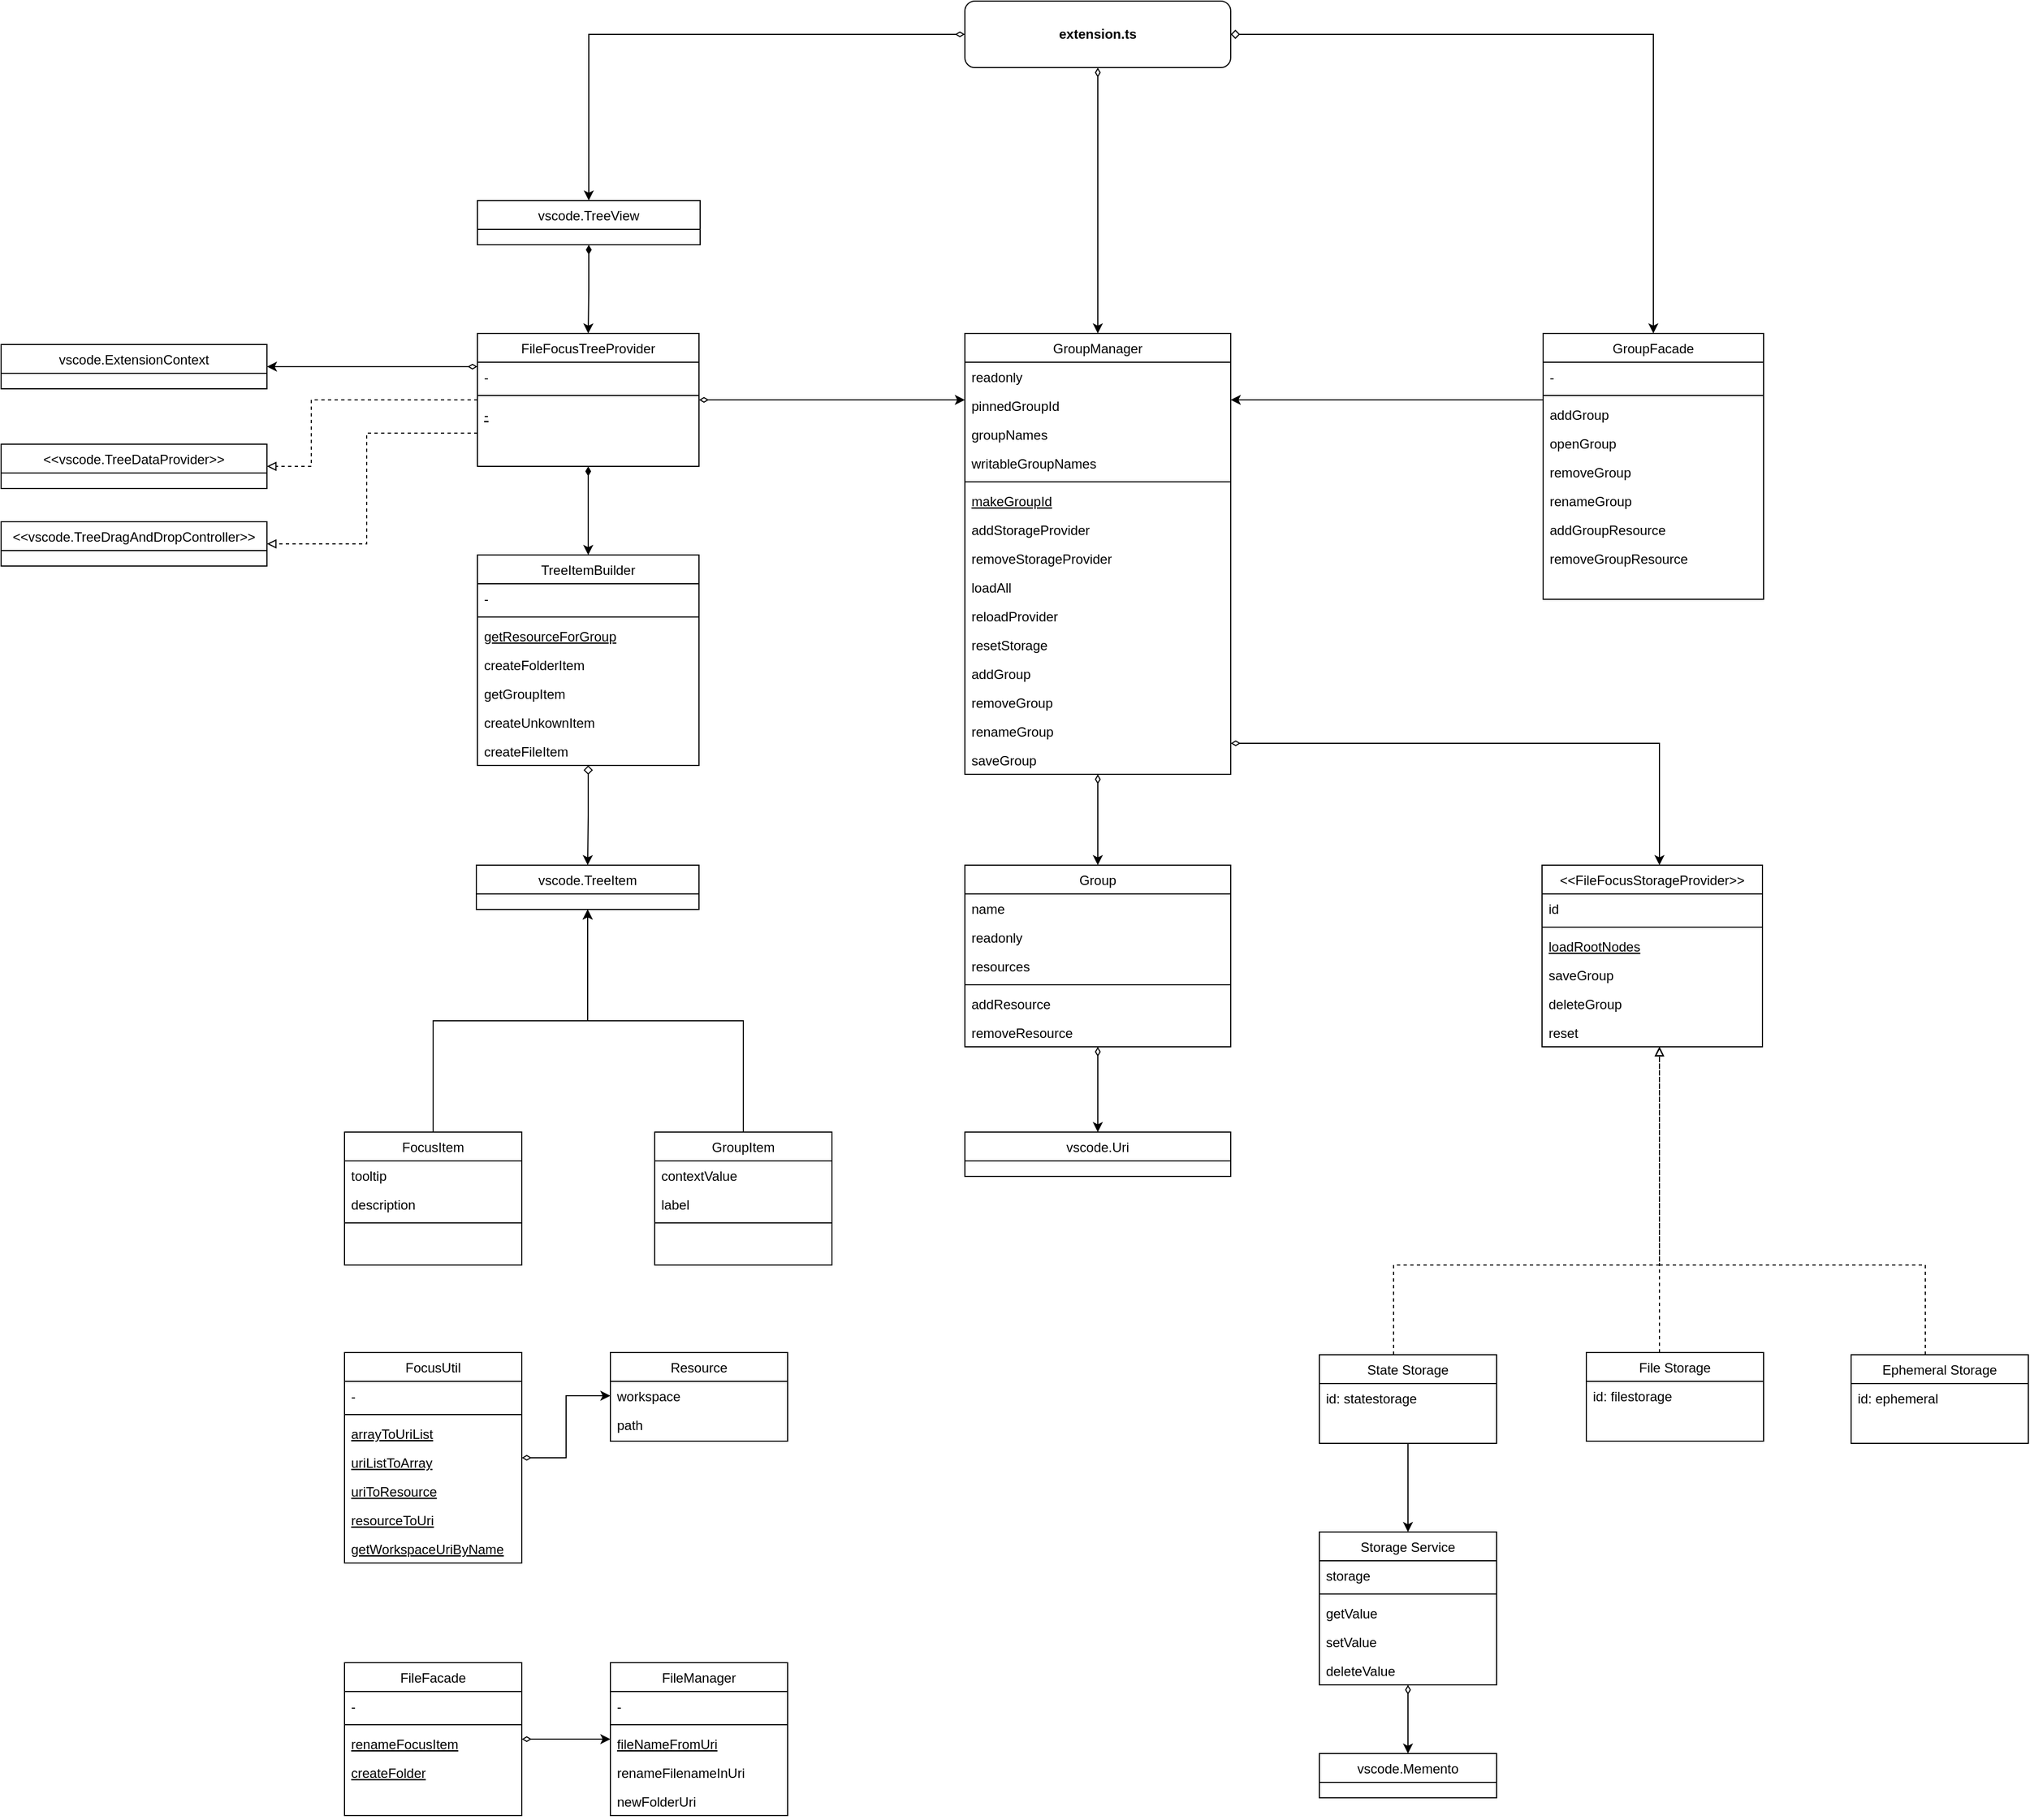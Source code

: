 <mxfile version="22.0.3" type="device">
  <diagram id="C5RBs43oDa-KdzZeNtuy" name="Page-1">
    <mxGraphModel dx="2527" dy="3093" grid="1" gridSize="10" guides="1" tooltips="1" connect="1" arrows="1" fold="1" page="1" pageScale="1" pageWidth="827" pageHeight="1169" math="0" shadow="0">
      <root>
        <mxCell id="WIyWlLk6GJQsqaUBKTNV-0" />
        <mxCell id="WIyWlLk6GJQsqaUBKTNV-1" parent="WIyWlLk6GJQsqaUBKTNV-0" />
        <mxCell id="tb0Ajru5CgpvKeTH0IVj-157" style="edgeStyle=orthogonalEdgeStyle;rounded=0;orthogonalLoop=1;jettySize=auto;html=1;entryX=0.5;entryY=0;entryDx=0;entryDy=0;startArrow=diamondThin;startFill=0;" edge="1" parent="WIyWlLk6GJQsqaUBKTNV-1" source="tb0Ajru5CgpvKeTH0IVj-0" target="tb0Ajru5CgpvKeTH0IVj-155">
          <mxGeometry relative="1" as="geometry" />
        </mxCell>
        <mxCell id="tb0Ajru5CgpvKeTH0IVj-0" value="Storage Service" style="swimlane;fontStyle=0;align=center;verticalAlign=top;childLayout=stackLayout;horizontal=1;startSize=26;horizontalStack=0;resizeParent=1;resizeLast=0;collapsible=1;marginBottom=0;rounded=0;shadow=0;strokeWidth=1;" vertex="1" parent="WIyWlLk6GJQsqaUBKTNV-1">
          <mxGeometry x="2080" y="1162" width="160" height="138" as="geometry">
            <mxRectangle x="130" y="380" width="160" height="26" as="alternateBounds" />
          </mxGeometry>
        </mxCell>
        <mxCell id="tb0Ajru5CgpvKeTH0IVj-1" value="storage" style="text;align=left;verticalAlign=top;spacingLeft=4;spacingRight=4;overflow=hidden;rotatable=0;points=[[0,0.5],[1,0.5]];portConstraint=eastwest;" vertex="1" parent="tb0Ajru5CgpvKeTH0IVj-0">
          <mxGeometry y="26" width="160" height="26" as="geometry" />
        </mxCell>
        <mxCell id="tb0Ajru5CgpvKeTH0IVj-3" value="" style="line;html=1;strokeWidth=1;align=left;verticalAlign=middle;spacingTop=-1;spacingLeft=3;spacingRight=3;rotatable=0;labelPosition=right;points=[];portConstraint=eastwest;" vertex="1" parent="tb0Ajru5CgpvKeTH0IVj-0">
          <mxGeometry y="52" width="160" height="8" as="geometry" />
        </mxCell>
        <mxCell id="tb0Ajru5CgpvKeTH0IVj-4" value="getValue" style="text;align=left;verticalAlign=top;spacingLeft=4;spacingRight=4;overflow=hidden;rotatable=0;points=[[0,0.5],[1,0.5]];portConstraint=eastwest;fontStyle=0" vertex="1" parent="tb0Ajru5CgpvKeTH0IVj-0">
          <mxGeometry y="60" width="160" height="26" as="geometry" />
        </mxCell>
        <mxCell id="tb0Ajru5CgpvKeTH0IVj-5" value="setValue" style="text;align=left;verticalAlign=top;spacingLeft=4;spacingRight=4;overflow=hidden;rotatable=0;points=[[0,0.5],[1,0.5]];portConstraint=eastwest;" vertex="1" parent="tb0Ajru5CgpvKeTH0IVj-0">
          <mxGeometry y="86" width="160" height="26" as="geometry" />
        </mxCell>
        <mxCell id="tb0Ajru5CgpvKeTH0IVj-156" value="deleteValue" style="text;align=left;verticalAlign=top;spacingLeft=4;spacingRight=4;overflow=hidden;rotatable=0;points=[[0,0.5],[1,0.5]];portConstraint=eastwest;" vertex="1" parent="tb0Ajru5CgpvKeTH0IVj-0">
          <mxGeometry y="112" width="160" height="26" as="geometry" />
        </mxCell>
        <mxCell id="tb0Ajru5CgpvKeTH0IVj-40" style="edgeStyle=orthogonalEdgeStyle;rounded=0;orthogonalLoop=1;jettySize=auto;html=1;dashed=1;endArrow=block;endFill=0;" edge="1" parent="WIyWlLk6GJQsqaUBKTNV-1" source="tb0Ajru5CgpvKeTH0IVj-13" target="tb0Ajru5CgpvKeTH0IVj-28">
          <mxGeometry relative="1" as="geometry">
            <Array as="points">
              <mxPoint x="2147" y="921" />
              <mxPoint x="2387" y="921" />
            </Array>
          </mxGeometry>
        </mxCell>
        <mxCell id="tb0Ajru5CgpvKeTH0IVj-158" style="edgeStyle=orthogonalEdgeStyle;rounded=0;orthogonalLoop=1;jettySize=auto;html=1;entryX=0.5;entryY=0;entryDx=0;entryDy=0;" edge="1" parent="WIyWlLk6GJQsqaUBKTNV-1" source="tb0Ajru5CgpvKeTH0IVj-13" target="tb0Ajru5CgpvKeTH0IVj-0">
          <mxGeometry relative="1" as="geometry" />
        </mxCell>
        <mxCell id="tb0Ajru5CgpvKeTH0IVj-13" value="State Storage" style="swimlane;fontStyle=0;align=center;verticalAlign=top;childLayout=stackLayout;horizontal=1;startSize=26;horizontalStack=0;resizeParent=1;resizeLast=0;collapsible=1;marginBottom=0;rounded=0;shadow=0;strokeWidth=1;" vertex="1" parent="WIyWlLk6GJQsqaUBKTNV-1">
          <mxGeometry x="2080" y="1002" width="160" height="80" as="geometry">
            <mxRectangle x="130" y="380" width="160" height="26" as="alternateBounds" />
          </mxGeometry>
        </mxCell>
        <mxCell id="tb0Ajru5CgpvKeTH0IVj-14" value="id: statestorage" style="text;align=left;verticalAlign=top;spacingLeft=4;spacingRight=4;overflow=hidden;rotatable=0;points=[[0,0.5],[1,0.5]];portConstraint=eastwest;" vertex="1" parent="tb0Ajru5CgpvKeTH0IVj-13">
          <mxGeometry y="26" width="160" height="26" as="geometry" />
        </mxCell>
        <mxCell id="tb0Ajru5CgpvKeTH0IVj-41" style="edgeStyle=orthogonalEdgeStyle;rounded=0;orthogonalLoop=1;jettySize=auto;html=1;dashed=1;endArrow=block;endFill=0;" edge="1" parent="WIyWlLk6GJQsqaUBKTNV-1" source="tb0Ajru5CgpvKeTH0IVj-18" target="tb0Ajru5CgpvKeTH0IVj-28">
          <mxGeometry relative="1" as="geometry">
            <Array as="points">
              <mxPoint x="2387" y="893" />
              <mxPoint x="2387" y="893" />
            </Array>
          </mxGeometry>
        </mxCell>
        <mxCell id="tb0Ajru5CgpvKeTH0IVj-18" value="File Storage" style="swimlane;fontStyle=0;align=center;verticalAlign=top;childLayout=stackLayout;horizontal=1;startSize=26;horizontalStack=0;resizeParent=1;resizeLast=0;collapsible=1;marginBottom=0;rounded=0;shadow=0;strokeWidth=1;" vertex="1" parent="WIyWlLk6GJQsqaUBKTNV-1">
          <mxGeometry x="2321" y="1000" width="160" height="80" as="geometry">
            <mxRectangle x="130" y="380" width="160" height="26" as="alternateBounds" />
          </mxGeometry>
        </mxCell>
        <mxCell id="tb0Ajru5CgpvKeTH0IVj-19" value="id: filestorage" style="text;align=left;verticalAlign=top;spacingLeft=4;spacingRight=4;overflow=hidden;rotatable=0;points=[[0,0.5],[1,0.5]];portConstraint=eastwest;" vertex="1" parent="tb0Ajru5CgpvKeTH0IVj-18">
          <mxGeometry y="26" width="160" height="26" as="geometry" />
        </mxCell>
        <mxCell id="tb0Ajru5CgpvKeTH0IVj-39" style="edgeStyle=orthogonalEdgeStyle;rounded=0;orthogonalLoop=1;jettySize=auto;html=1;dashed=1;endArrow=block;endFill=0;" edge="1" parent="WIyWlLk6GJQsqaUBKTNV-1" source="tb0Ajru5CgpvKeTH0IVj-23" target="tb0Ajru5CgpvKeTH0IVj-28">
          <mxGeometry relative="1" as="geometry">
            <Array as="points">
              <mxPoint x="2627" y="921" />
              <mxPoint x="2387" y="921" />
            </Array>
          </mxGeometry>
        </mxCell>
        <mxCell id="tb0Ajru5CgpvKeTH0IVj-23" value="Ephemeral Storage" style="swimlane;fontStyle=0;align=center;verticalAlign=top;childLayout=stackLayout;horizontal=1;startSize=26;horizontalStack=0;resizeParent=1;resizeLast=0;collapsible=1;marginBottom=0;rounded=0;shadow=0;strokeWidth=1;" vertex="1" parent="WIyWlLk6GJQsqaUBKTNV-1">
          <mxGeometry x="2560" y="1002" width="160" height="80" as="geometry">
            <mxRectangle x="130" y="380" width="160" height="26" as="alternateBounds" />
          </mxGeometry>
        </mxCell>
        <mxCell id="tb0Ajru5CgpvKeTH0IVj-24" value="id: ephemeral" style="text;align=left;verticalAlign=top;spacingLeft=4;spacingRight=4;overflow=hidden;rotatable=0;points=[[0,0.5],[1,0.5]];portConstraint=eastwest;" vertex="1" parent="tb0Ajru5CgpvKeTH0IVj-23">
          <mxGeometry y="26" width="160" height="26" as="geometry" />
        </mxCell>
        <mxCell id="tb0Ajru5CgpvKeTH0IVj-28" value="&lt;&lt;FileFocusStorageProvider&gt;&gt;" style="swimlane;fontStyle=0;align=center;verticalAlign=top;childLayout=stackLayout;horizontal=1;startSize=26;horizontalStack=0;resizeParent=1;resizeLast=0;collapsible=1;marginBottom=0;rounded=0;shadow=0;strokeWidth=1;" vertex="1" parent="WIyWlLk6GJQsqaUBKTNV-1">
          <mxGeometry x="2281" y="560" width="199" height="164" as="geometry">
            <mxRectangle x="130" y="380" width="160" height="26" as="alternateBounds" />
          </mxGeometry>
        </mxCell>
        <mxCell id="tb0Ajru5CgpvKeTH0IVj-29" value="id" style="text;align=left;verticalAlign=top;spacingLeft=4;spacingRight=4;overflow=hidden;rotatable=0;points=[[0,0.5],[1,0.5]];portConstraint=eastwest;" vertex="1" parent="tb0Ajru5CgpvKeTH0IVj-28">
          <mxGeometry y="26" width="199" height="26" as="geometry" />
        </mxCell>
        <mxCell id="tb0Ajru5CgpvKeTH0IVj-30" value="" style="line;html=1;strokeWidth=1;align=left;verticalAlign=middle;spacingTop=-1;spacingLeft=3;spacingRight=3;rotatable=0;labelPosition=right;points=[];portConstraint=eastwest;" vertex="1" parent="tb0Ajru5CgpvKeTH0IVj-28">
          <mxGeometry y="52" width="199" height="8" as="geometry" />
        </mxCell>
        <mxCell id="tb0Ajru5CgpvKeTH0IVj-31" value="loadRootNodes" style="text;align=left;verticalAlign=top;spacingLeft=4;spacingRight=4;overflow=hidden;rotatable=0;points=[[0,0.5],[1,0.5]];portConstraint=eastwest;fontStyle=4" vertex="1" parent="tb0Ajru5CgpvKeTH0IVj-28">
          <mxGeometry y="60" width="199" height="26" as="geometry" />
        </mxCell>
        <mxCell id="tb0Ajru5CgpvKeTH0IVj-32" value="saveGroup" style="text;align=left;verticalAlign=top;spacingLeft=4;spacingRight=4;overflow=hidden;rotatable=0;points=[[0,0.5],[1,0.5]];portConstraint=eastwest;" vertex="1" parent="tb0Ajru5CgpvKeTH0IVj-28">
          <mxGeometry y="86" width="199" height="26" as="geometry" />
        </mxCell>
        <mxCell id="tb0Ajru5CgpvKeTH0IVj-33" value="deleteGroup" style="text;align=left;verticalAlign=top;spacingLeft=4;spacingRight=4;overflow=hidden;rotatable=0;points=[[0,0.5],[1,0.5]];portConstraint=eastwest;" vertex="1" parent="tb0Ajru5CgpvKeTH0IVj-28">
          <mxGeometry y="112" width="199" height="26" as="geometry" />
        </mxCell>
        <mxCell id="tb0Ajru5CgpvKeTH0IVj-34" value="reset" style="text;align=left;verticalAlign=top;spacingLeft=4;spacingRight=4;overflow=hidden;rotatable=0;points=[[0,0.5],[1,0.5]];portConstraint=eastwest;" vertex="1" parent="tb0Ajru5CgpvKeTH0IVj-28">
          <mxGeometry y="138" width="199" height="26" as="geometry" />
        </mxCell>
        <mxCell id="tb0Ajru5CgpvKeTH0IVj-77" style="edgeStyle=orthogonalEdgeStyle;rounded=0;orthogonalLoop=1;jettySize=auto;html=1;entryX=1;entryY=0.5;entryDx=0;entryDy=0;dashed=1;endArrow=block;endFill=0;" edge="1" parent="WIyWlLk6GJQsqaUBKTNV-1" source="tb0Ajru5CgpvKeTH0IVj-42" target="tb0Ajru5CgpvKeTH0IVj-62">
          <mxGeometry relative="1" as="geometry">
            <Array as="points">
              <mxPoint x="1170" y="140" />
              <mxPoint x="1170" y="200" />
            </Array>
          </mxGeometry>
        </mxCell>
        <mxCell id="tb0Ajru5CgpvKeTH0IVj-78" style="edgeStyle=orthogonalEdgeStyle;rounded=0;orthogonalLoop=1;jettySize=auto;html=1;entryX=1;entryY=0.5;entryDx=0;entryDy=0;endArrow=block;endFill=0;dashed=1;" edge="1" parent="WIyWlLk6GJQsqaUBKTNV-1" source="tb0Ajru5CgpvKeTH0IVj-42" target="tb0Ajru5CgpvKeTH0IVj-69">
          <mxGeometry relative="1" as="geometry">
            <Array as="points">
              <mxPoint x="1220" y="170" />
              <mxPoint x="1220" y="270" />
            </Array>
          </mxGeometry>
        </mxCell>
        <mxCell id="tb0Ajru5CgpvKeTH0IVj-147" style="edgeStyle=orthogonalEdgeStyle;rounded=0;orthogonalLoop=1;jettySize=auto;html=1;startArrow=diamondThin;startFill=1;" edge="1" parent="WIyWlLk6GJQsqaUBKTNV-1" source="tb0Ajru5CgpvKeTH0IVj-42" target="tb0Ajru5CgpvKeTH0IVj-57">
          <mxGeometry relative="1" as="geometry" />
        </mxCell>
        <mxCell id="tb0Ajru5CgpvKeTH0IVj-149" style="edgeStyle=orthogonalEdgeStyle;rounded=0;orthogonalLoop=1;jettySize=auto;html=1;startArrow=diamondThin;startFill=0;" edge="1" parent="WIyWlLk6GJQsqaUBKTNV-1" source="tb0Ajru5CgpvKeTH0IVj-42" target="tb0Ajru5CgpvKeTH0IVj-148">
          <mxGeometry relative="1" as="geometry">
            <mxPoint x="1820" y="230" as="sourcePoint" />
            <mxPoint x="1570" y="-180" as="targetPoint" />
            <Array as="points">
              <mxPoint x="1290" y="110" />
              <mxPoint x="1290" y="110" />
            </Array>
          </mxGeometry>
        </mxCell>
        <mxCell id="tb0Ajru5CgpvKeTH0IVj-162" style="edgeStyle=orthogonalEdgeStyle;rounded=0;orthogonalLoop=1;jettySize=auto;html=1;startArrow=diamondThin;startFill=0;" edge="1" parent="WIyWlLk6GJQsqaUBKTNV-1" source="tb0Ajru5CgpvKeTH0IVj-42" target="tb0Ajru5CgpvKeTH0IVj-107">
          <mxGeometry relative="1" as="geometry">
            <Array as="points">
              <mxPoint x="1710" y="140" />
              <mxPoint x="1710" y="140" />
            </Array>
          </mxGeometry>
        </mxCell>
        <mxCell id="tb0Ajru5CgpvKeTH0IVj-42" value="FileFocusTreeProvider" style="swimlane;fontStyle=0;align=center;verticalAlign=top;childLayout=stackLayout;horizontal=1;startSize=26;horizontalStack=0;resizeParent=1;resizeLast=0;collapsible=1;marginBottom=0;rounded=0;shadow=0;strokeWidth=1;" vertex="1" parent="WIyWlLk6GJQsqaUBKTNV-1">
          <mxGeometry x="1320" y="80" width="200" height="120" as="geometry">
            <mxRectangle x="130" y="380" width="160" height="26" as="alternateBounds" />
          </mxGeometry>
        </mxCell>
        <mxCell id="tb0Ajru5CgpvKeTH0IVj-43" value="-" style="text;align=left;verticalAlign=top;spacingLeft=4;spacingRight=4;overflow=hidden;rotatable=0;points=[[0,0.5],[1,0.5]];portConstraint=eastwest;" vertex="1" parent="tb0Ajru5CgpvKeTH0IVj-42">
          <mxGeometry y="26" width="200" height="26" as="geometry" />
        </mxCell>
        <mxCell id="tb0Ajru5CgpvKeTH0IVj-44" value="" style="line;html=1;strokeWidth=1;align=left;verticalAlign=middle;spacingTop=-1;spacingLeft=3;spacingRight=3;rotatable=0;labelPosition=right;points=[];portConstraint=eastwest;" vertex="1" parent="tb0Ajru5CgpvKeTH0IVj-42">
          <mxGeometry y="52" width="200" height="8" as="geometry" />
        </mxCell>
        <mxCell id="tb0Ajru5CgpvKeTH0IVj-45" value="-" style="text;align=left;verticalAlign=top;spacingLeft=4;spacingRight=4;overflow=hidden;rotatable=0;points=[[0,0.5],[1,0.5]];portConstraint=eastwest;fontStyle=4" vertex="1" parent="tb0Ajru5CgpvKeTH0IVj-42">
          <mxGeometry y="60" width="200" height="26" as="geometry" />
        </mxCell>
        <mxCell id="tb0Ajru5CgpvKeTH0IVj-76" style="edgeStyle=orthogonalEdgeStyle;rounded=0;orthogonalLoop=1;jettySize=auto;html=1;entryX=0.5;entryY=1;entryDx=0;entryDy=0;" edge="1" parent="WIyWlLk6GJQsqaUBKTNV-1" source="tb0Ajru5CgpvKeTH0IVj-47" target="tb0Ajru5CgpvKeTH0IVj-70">
          <mxGeometry relative="1" as="geometry" />
        </mxCell>
        <mxCell id="tb0Ajru5CgpvKeTH0IVj-47" value="FocusItem" style="swimlane;fontStyle=0;align=center;verticalAlign=top;childLayout=stackLayout;horizontal=1;startSize=26;horizontalStack=0;resizeParent=1;resizeLast=0;collapsible=1;marginBottom=0;rounded=0;shadow=0;strokeWidth=1;" vertex="1" parent="WIyWlLk6GJQsqaUBKTNV-1">
          <mxGeometry x="1200" y="801" width="160" height="120" as="geometry">
            <mxRectangle x="130" y="380" width="160" height="26" as="alternateBounds" />
          </mxGeometry>
        </mxCell>
        <mxCell id="tb0Ajru5CgpvKeTH0IVj-48" value="tooltip" style="text;align=left;verticalAlign=top;spacingLeft=4;spacingRight=4;overflow=hidden;rotatable=0;points=[[0,0.5],[1,0.5]];portConstraint=eastwest;" vertex="1" parent="tb0Ajru5CgpvKeTH0IVj-47">
          <mxGeometry y="26" width="160" height="26" as="geometry" />
        </mxCell>
        <mxCell id="tb0Ajru5CgpvKeTH0IVj-50" value="description" style="text;align=left;verticalAlign=top;spacingLeft=4;spacingRight=4;overflow=hidden;rotatable=0;points=[[0,0.5],[1,0.5]];portConstraint=eastwest;fontStyle=0" vertex="1" parent="tb0Ajru5CgpvKeTH0IVj-47">
          <mxGeometry y="52" width="160" height="26" as="geometry" />
        </mxCell>
        <mxCell id="tb0Ajru5CgpvKeTH0IVj-49" value="" style="line;html=1;strokeWidth=1;align=left;verticalAlign=middle;spacingTop=-1;spacingLeft=3;spacingRight=3;rotatable=0;labelPosition=right;points=[];portConstraint=eastwest;" vertex="1" parent="tb0Ajru5CgpvKeTH0IVj-47">
          <mxGeometry y="78" width="160" height="8" as="geometry" />
        </mxCell>
        <mxCell id="tb0Ajru5CgpvKeTH0IVj-75" style="edgeStyle=orthogonalEdgeStyle;rounded=0;orthogonalLoop=1;jettySize=auto;html=1;entryX=0.5;entryY=1;entryDx=0;entryDy=0;" edge="1" parent="WIyWlLk6GJQsqaUBKTNV-1" source="tb0Ajru5CgpvKeTH0IVj-52" target="tb0Ajru5CgpvKeTH0IVj-70">
          <mxGeometry relative="1" as="geometry" />
        </mxCell>
        <mxCell id="tb0Ajru5CgpvKeTH0IVj-52" value="GroupItem" style="swimlane;fontStyle=0;align=center;verticalAlign=top;childLayout=stackLayout;horizontal=1;startSize=26;horizontalStack=0;resizeParent=1;resizeLast=0;collapsible=1;marginBottom=0;rounded=0;shadow=0;strokeWidth=1;" vertex="1" parent="WIyWlLk6GJQsqaUBKTNV-1">
          <mxGeometry x="1480" y="801" width="160" height="120" as="geometry">
            <mxRectangle x="130" y="380" width="160" height="26" as="alternateBounds" />
          </mxGeometry>
        </mxCell>
        <mxCell id="tb0Ajru5CgpvKeTH0IVj-53" value="contextValue" style="text;align=left;verticalAlign=top;spacingLeft=4;spacingRight=4;overflow=hidden;rotatable=0;points=[[0,0.5],[1,0.5]];portConstraint=eastwest;" vertex="1" parent="tb0Ajru5CgpvKeTH0IVj-52">
          <mxGeometry y="26" width="160" height="26" as="geometry" />
        </mxCell>
        <mxCell id="tb0Ajru5CgpvKeTH0IVj-55" value="label" style="text;align=left;verticalAlign=top;spacingLeft=4;spacingRight=4;overflow=hidden;rotatable=0;points=[[0,0.5],[1,0.5]];portConstraint=eastwest;fontStyle=0" vertex="1" parent="tb0Ajru5CgpvKeTH0IVj-52">
          <mxGeometry y="52" width="160" height="26" as="geometry" />
        </mxCell>
        <mxCell id="tb0Ajru5CgpvKeTH0IVj-54" value="" style="line;html=1;strokeWidth=1;align=left;verticalAlign=middle;spacingTop=-1;spacingLeft=3;spacingRight=3;rotatable=0;labelPosition=right;points=[];portConstraint=eastwest;" vertex="1" parent="tb0Ajru5CgpvKeTH0IVj-52">
          <mxGeometry y="78" width="160" height="8" as="geometry" />
        </mxCell>
        <mxCell id="tb0Ajru5CgpvKeTH0IVj-151" style="edgeStyle=orthogonalEdgeStyle;rounded=0;orthogonalLoop=1;jettySize=auto;html=1;startArrow=diamond;startFill=0;" edge="1" parent="WIyWlLk6GJQsqaUBKTNV-1" source="tb0Ajru5CgpvKeTH0IVj-57" target="tb0Ajru5CgpvKeTH0IVj-70">
          <mxGeometry relative="1" as="geometry" />
        </mxCell>
        <mxCell id="tb0Ajru5CgpvKeTH0IVj-57" value="TreeItemBuilder" style="swimlane;fontStyle=0;align=center;verticalAlign=top;childLayout=stackLayout;horizontal=1;startSize=26;horizontalStack=0;resizeParent=1;resizeLast=0;collapsible=1;marginBottom=0;rounded=0;shadow=0;strokeWidth=1;" vertex="1" parent="WIyWlLk6GJQsqaUBKTNV-1">
          <mxGeometry x="1320" y="280" width="200" height="190" as="geometry">
            <mxRectangle x="130" y="380" width="160" height="26" as="alternateBounds" />
          </mxGeometry>
        </mxCell>
        <mxCell id="tb0Ajru5CgpvKeTH0IVj-58" value="-" style="text;align=left;verticalAlign=top;spacingLeft=4;spacingRight=4;overflow=hidden;rotatable=0;points=[[0,0.5],[1,0.5]];portConstraint=eastwest;" vertex="1" parent="tb0Ajru5CgpvKeTH0IVj-57">
          <mxGeometry y="26" width="200" height="26" as="geometry" />
        </mxCell>
        <mxCell id="tb0Ajru5CgpvKeTH0IVj-59" value="" style="line;html=1;strokeWidth=1;align=left;verticalAlign=middle;spacingTop=-1;spacingLeft=3;spacingRight=3;rotatable=0;labelPosition=right;points=[];portConstraint=eastwest;" vertex="1" parent="tb0Ajru5CgpvKeTH0IVj-57">
          <mxGeometry y="52" width="200" height="8" as="geometry" />
        </mxCell>
        <mxCell id="tb0Ajru5CgpvKeTH0IVj-60" value="getResourceForGroup&#xa;" style="text;align=left;verticalAlign=top;spacingLeft=4;spacingRight=4;overflow=hidden;rotatable=0;points=[[0,0.5],[1,0.5]];portConstraint=eastwest;fontStyle=4" vertex="1" parent="tb0Ajru5CgpvKeTH0IVj-57">
          <mxGeometry y="60" width="200" height="26" as="geometry" />
        </mxCell>
        <mxCell id="tb0Ajru5CgpvKeTH0IVj-61" value="createFolderItem" style="text;align=left;verticalAlign=top;spacingLeft=4;spacingRight=4;overflow=hidden;rotatable=0;points=[[0,0.5],[1,0.5]];portConstraint=eastwest;" vertex="1" parent="tb0Ajru5CgpvKeTH0IVj-57">
          <mxGeometry y="86" width="200" height="26" as="geometry" />
        </mxCell>
        <mxCell id="tb0Ajru5CgpvKeTH0IVj-79" value="getGroupItem" style="text;align=left;verticalAlign=top;spacingLeft=4;spacingRight=4;overflow=hidden;rotatable=0;points=[[0,0.5],[1,0.5]];portConstraint=eastwest;" vertex="1" parent="tb0Ajru5CgpvKeTH0IVj-57">
          <mxGeometry y="112" width="200" height="26" as="geometry" />
        </mxCell>
        <mxCell id="tb0Ajru5CgpvKeTH0IVj-80" value="createUnkownItem" style="text;align=left;verticalAlign=top;spacingLeft=4;spacingRight=4;overflow=hidden;rotatable=0;points=[[0,0.5],[1,0.5]];portConstraint=eastwest;" vertex="1" parent="tb0Ajru5CgpvKeTH0IVj-57">
          <mxGeometry y="138" width="200" height="26" as="geometry" />
        </mxCell>
        <mxCell id="tb0Ajru5CgpvKeTH0IVj-81" value="createFileItem" style="text;align=left;verticalAlign=top;spacingLeft=4;spacingRight=4;overflow=hidden;rotatable=0;points=[[0,0.5],[1,0.5]];portConstraint=eastwest;" vertex="1" parent="tb0Ajru5CgpvKeTH0IVj-57">
          <mxGeometry y="164" width="200" height="26" as="geometry" />
        </mxCell>
        <mxCell id="tb0Ajru5CgpvKeTH0IVj-62" value="&lt;&lt;vscode.TreeDataProvider&gt;&gt;" style="swimlane;fontStyle=0;align=center;verticalAlign=top;childLayout=stackLayout;horizontal=1;startSize=26;horizontalStack=0;resizeParent=1;resizeLast=0;collapsible=1;marginBottom=0;rounded=0;shadow=0;strokeWidth=1;" vertex="1" parent="WIyWlLk6GJQsqaUBKTNV-1">
          <mxGeometry x="890" y="180" width="240" height="40" as="geometry">
            <mxRectangle x="130" y="380" width="160" height="26" as="alternateBounds" />
          </mxGeometry>
        </mxCell>
        <mxCell id="tb0Ajru5CgpvKeTH0IVj-69" value="&lt;&lt;vscode.TreeDragAndDropController&gt;&gt;" style="swimlane;fontStyle=0;align=center;verticalAlign=top;childLayout=stackLayout;horizontal=1;startSize=26;horizontalStack=0;resizeParent=1;resizeLast=0;collapsible=1;marginBottom=0;rounded=0;shadow=0;strokeWidth=1;" vertex="1" parent="WIyWlLk6GJQsqaUBKTNV-1">
          <mxGeometry x="890" y="250" width="240" height="40" as="geometry">
            <mxRectangle x="130" y="380" width="160" height="26" as="alternateBounds" />
          </mxGeometry>
        </mxCell>
        <mxCell id="tb0Ajru5CgpvKeTH0IVj-70" value="vscode.TreeItem" style="swimlane;fontStyle=0;align=center;verticalAlign=top;childLayout=stackLayout;horizontal=1;startSize=26;horizontalStack=0;resizeParent=1;resizeLast=0;collapsible=1;marginBottom=0;rounded=0;shadow=0;strokeWidth=1;" vertex="1" parent="WIyWlLk6GJQsqaUBKTNV-1">
          <mxGeometry x="1319" y="560" width="201" height="40" as="geometry">
            <mxRectangle x="130" y="380" width="160" height="26" as="alternateBounds" />
          </mxGeometry>
        </mxCell>
        <mxCell id="tb0Ajru5CgpvKeTH0IVj-160" style="edgeStyle=orthogonalEdgeStyle;rounded=0;orthogonalLoop=1;jettySize=auto;html=1;entryX=0;entryY=0.5;entryDx=0;entryDy=0;startArrow=diamondThin;startFill=0;" edge="1" parent="WIyWlLk6GJQsqaUBKTNV-1" source="tb0Ajru5CgpvKeTH0IVj-82" target="tb0Ajru5CgpvKeTH0IVj-87">
          <mxGeometry relative="1" as="geometry" />
        </mxCell>
        <mxCell id="tb0Ajru5CgpvKeTH0IVj-82" value="FileFacade" style="swimlane;fontStyle=0;align=center;verticalAlign=top;childLayout=stackLayout;horizontal=1;startSize=26;horizontalStack=0;resizeParent=1;resizeLast=0;collapsible=1;marginBottom=0;rounded=0;shadow=0;strokeWidth=1;" vertex="1" parent="WIyWlLk6GJQsqaUBKTNV-1">
          <mxGeometry x="1200" y="1280" width="160" height="138" as="geometry">
            <mxRectangle x="130" y="380" width="160" height="26" as="alternateBounds" />
          </mxGeometry>
        </mxCell>
        <mxCell id="tb0Ajru5CgpvKeTH0IVj-83" value="-" style="text;align=left;verticalAlign=top;spacingLeft=4;spacingRight=4;overflow=hidden;rotatable=0;points=[[0,0.5],[1,0.5]];portConstraint=eastwest;" vertex="1" parent="tb0Ajru5CgpvKeTH0IVj-82">
          <mxGeometry y="26" width="160" height="26" as="geometry" />
        </mxCell>
        <mxCell id="tb0Ajru5CgpvKeTH0IVj-84" value="" style="line;html=1;strokeWidth=1;align=left;verticalAlign=middle;spacingTop=-1;spacingLeft=3;spacingRight=3;rotatable=0;labelPosition=right;points=[];portConstraint=eastwest;" vertex="1" parent="tb0Ajru5CgpvKeTH0IVj-82">
          <mxGeometry y="52" width="160" height="8" as="geometry" />
        </mxCell>
        <mxCell id="tb0Ajru5CgpvKeTH0IVj-85" value="renameFocusItem" style="text;align=left;verticalAlign=top;spacingLeft=4;spacingRight=4;overflow=hidden;rotatable=0;points=[[0,0.5],[1,0.5]];portConstraint=eastwest;fontStyle=4" vertex="1" parent="tb0Ajru5CgpvKeTH0IVj-82">
          <mxGeometry y="60" width="160" height="26" as="geometry" />
        </mxCell>
        <mxCell id="tb0Ajru5CgpvKeTH0IVj-86" value="createFolder" style="text;align=left;verticalAlign=top;spacingLeft=4;spacingRight=4;overflow=hidden;rotatable=0;points=[[0,0.5],[1,0.5]];portConstraint=eastwest;fontStyle=4" vertex="1" parent="tb0Ajru5CgpvKeTH0IVj-82">
          <mxGeometry y="86" width="160" height="26" as="geometry" />
        </mxCell>
        <mxCell id="tb0Ajru5CgpvKeTH0IVj-87" value="FileManager" style="swimlane;fontStyle=0;align=center;verticalAlign=top;childLayout=stackLayout;horizontal=1;startSize=26;horizontalStack=0;resizeParent=1;resizeLast=0;collapsible=1;marginBottom=0;rounded=0;shadow=0;strokeWidth=1;" vertex="1" parent="WIyWlLk6GJQsqaUBKTNV-1">
          <mxGeometry x="1440" y="1280" width="160" height="138" as="geometry">
            <mxRectangle x="130" y="380" width="160" height="26" as="alternateBounds" />
          </mxGeometry>
        </mxCell>
        <mxCell id="tb0Ajru5CgpvKeTH0IVj-88" value="-" style="text;align=left;verticalAlign=top;spacingLeft=4;spacingRight=4;overflow=hidden;rotatable=0;points=[[0,0.5],[1,0.5]];portConstraint=eastwest;" vertex="1" parent="tb0Ajru5CgpvKeTH0IVj-87">
          <mxGeometry y="26" width="160" height="26" as="geometry" />
        </mxCell>
        <mxCell id="tb0Ajru5CgpvKeTH0IVj-89" value="" style="line;html=1;strokeWidth=1;align=left;verticalAlign=middle;spacingTop=-1;spacingLeft=3;spacingRight=3;rotatable=0;labelPosition=right;points=[];portConstraint=eastwest;" vertex="1" parent="tb0Ajru5CgpvKeTH0IVj-87">
          <mxGeometry y="52" width="160" height="8" as="geometry" />
        </mxCell>
        <mxCell id="tb0Ajru5CgpvKeTH0IVj-90" value="fileNameFromUri" style="text;align=left;verticalAlign=top;spacingLeft=4;spacingRight=4;overflow=hidden;rotatable=0;points=[[0,0.5],[1,0.5]];portConstraint=eastwest;fontStyle=4" vertex="1" parent="tb0Ajru5CgpvKeTH0IVj-87">
          <mxGeometry y="60" width="160" height="26" as="geometry" />
        </mxCell>
        <mxCell id="tb0Ajru5CgpvKeTH0IVj-91" value="renameFilenameInUri" style="text;align=left;verticalAlign=top;spacingLeft=4;spacingRight=4;overflow=hidden;rotatable=0;points=[[0,0.5],[1,0.5]];portConstraint=eastwest;" vertex="1" parent="tb0Ajru5CgpvKeTH0IVj-87">
          <mxGeometry y="86" width="160" height="26" as="geometry" />
        </mxCell>
        <mxCell id="tb0Ajru5CgpvKeTH0IVj-112" value="newFolderUri" style="text;align=left;verticalAlign=top;spacingLeft=4;spacingRight=4;overflow=hidden;rotatable=0;points=[[0,0.5],[1,0.5]];portConstraint=eastwest;" vertex="1" parent="tb0Ajru5CgpvKeTH0IVj-87">
          <mxGeometry y="112" width="160" height="26" as="geometry" />
        </mxCell>
        <mxCell id="tb0Ajru5CgpvKeTH0IVj-159" style="edgeStyle=orthogonalEdgeStyle;rounded=0;orthogonalLoop=1;jettySize=auto;html=1;entryX=0;entryY=0.5;entryDx=0;entryDy=0;startArrow=diamondThin;startFill=0;" edge="1" parent="WIyWlLk6GJQsqaUBKTNV-1" source="tb0Ajru5CgpvKeTH0IVj-92" target="tb0Ajru5CgpvKeTH0IVj-138">
          <mxGeometry relative="1" as="geometry" />
        </mxCell>
        <mxCell id="tb0Ajru5CgpvKeTH0IVj-92" value="FocusUtil" style="swimlane;fontStyle=0;align=center;verticalAlign=top;childLayout=stackLayout;horizontal=1;startSize=26;horizontalStack=0;resizeParent=1;resizeLast=0;collapsible=1;marginBottom=0;rounded=0;shadow=0;strokeWidth=1;" vertex="1" parent="WIyWlLk6GJQsqaUBKTNV-1">
          <mxGeometry x="1200" y="1000" width="160" height="190" as="geometry">
            <mxRectangle x="130" y="380" width="160" height="26" as="alternateBounds" />
          </mxGeometry>
        </mxCell>
        <mxCell id="tb0Ajru5CgpvKeTH0IVj-93" value="-" style="text;align=left;verticalAlign=top;spacingLeft=4;spacingRight=4;overflow=hidden;rotatable=0;points=[[0,0.5],[1,0.5]];portConstraint=eastwest;" vertex="1" parent="tb0Ajru5CgpvKeTH0IVj-92">
          <mxGeometry y="26" width="160" height="26" as="geometry" />
        </mxCell>
        <mxCell id="tb0Ajru5CgpvKeTH0IVj-94" value="" style="line;html=1;strokeWidth=1;align=left;verticalAlign=middle;spacingTop=-1;spacingLeft=3;spacingRight=3;rotatable=0;labelPosition=right;points=[];portConstraint=eastwest;" vertex="1" parent="tb0Ajru5CgpvKeTH0IVj-92">
          <mxGeometry y="52" width="160" height="8" as="geometry" />
        </mxCell>
        <mxCell id="tb0Ajru5CgpvKeTH0IVj-95" value="arrayToUriList" style="text;align=left;verticalAlign=top;spacingLeft=4;spacingRight=4;overflow=hidden;rotatable=0;points=[[0,0.5],[1,0.5]];portConstraint=eastwest;fontStyle=4" vertex="1" parent="tb0Ajru5CgpvKeTH0IVj-92">
          <mxGeometry y="60" width="160" height="26" as="geometry" />
        </mxCell>
        <mxCell id="tb0Ajru5CgpvKeTH0IVj-96" value="uriListToArray" style="text;align=left;verticalAlign=top;spacingLeft=4;spacingRight=4;overflow=hidden;rotatable=0;points=[[0,0.5],[1,0.5]];portConstraint=eastwest;fontStyle=4" vertex="1" parent="tb0Ajru5CgpvKeTH0IVj-92">
          <mxGeometry y="86" width="160" height="26" as="geometry" />
        </mxCell>
        <mxCell id="tb0Ajru5CgpvKeTH0IVj-113" value="uriToResource" style="text;align=left;verticalAlign=top;spacingLeft=4;spacingRight=4;overflow=hidden;rotatable=0;points=[[0,0.5],[1,0.5]];portConstraint=eastwest;fontStyle=4" vertex="1" parent="tb0Ajru5CgpvKeTH0IVj-92">
          <mxGeometry y="112" width="160" height="26" as="geometry" />
        </mxCell>
        <mxCell id="tb0Ajru5CgpvKeTH0IVj-114" value="resourceToUri" style="text;align=left;verticalAlign=top;spacingLeft=4;spacingRight=4;overflow=hidden;rotatable=0;points=[[0,0.5],[1,0.5]];portConstraint=eastwest;fontStyle=4" vertex="1" parent="tb0Ajru5CgpvKeTH0IVj-92">
          <mxGeometry y="138" width="160" height="26" as="geometry" />
        </mxCell>
        <mxCell id="tb0Ajru5CgpvKeTH0IVj-115" value="getWorkspaceUriByName" style="text;align=left;verticalAlign=top;spacingLeft=4;spacingRight=4;overflow=hidden;rotatable=0;points=[[0,0.5],[1,0.5]];portConstraint=eastwest;fontStyle=4" vertex="1" parent="tb0Ajru5CgpvKeTH0IVj-92">
          <mxGeometry y="164" width="160" height="26" as="geometry" />
        </mxCell>
        <mxCell id="tb0Ajru5CgpvKeTH0IVj-152" style="edgeStyle=orthogonalEdgeStyle;rounded=0;orthogonalLoop=1;jettySize=auto;html=1;entryX=0.5;entryY=0;entryDx=0;entryDy=0;startArrow=diamondThin;startFill=0;" edge="1" parent="WIyWlLk6GJQsqaUBKTNV-1" source="tb0Ajru5CgpvKeTH0IVj-97" target="tb0Ajru5CgpvKeTH0IVj-143">
          <mxGeometry relative="1" as="geometry" />
        </mxCell>
        <mxCell id="tb0Ajru5CgpvKeTH0IVj-97" value="Group" style="swimlane;fontStyle=0;align=center;verticalAlign=top;childLayout=stackLayout;horizontal=1;startSize=26;horizontalStack=0;resizeParent=1;resizeLast=0;collapsible=1;marginBottom=0;rounded=0;shadow=0;strokeWidth=1;" vertex="1" parent="WIyWlLk6GJQsqaUBKTNV-1">
          <mxGeometry x="1760" y="560" width="240" height="164" as="geometry">
            <mxRectangle x="130" y="380" width="160" height="26" as="alternateBounds" />
          </mxGeometry>
        </mxCell>
        <mxCell id="tb0Ajru5CgpvKeTH0IVj-98" value="name" style="text;align=left;verticalAlign=top;spacingLeft=4;spacingRight=4;overflow=hidden;rotatable=0;points=[[0,0.5],[1,0.5]];portConstraint=eastwest;" vertex="1" parent="tb0Ajru5CgpvKeTH0IVj-97">
          <mxGeometry y="26" width="240" height="26" as="geometry" />
        </mxCell>
        <mxCell id="tb0Ajru5CgpvKeTH0IVj-116" value="readonly" style="text;align=left;verticalAlign=top;spacingLeft=4;spacingRight=4;overflow=hidden;rotatable=0;points=[[0,0.5],[1,0.5]];portConstraint=eastwest;" vertex="1" parent="tb0Ajru5CgpvKeTH0IVj-97">
          <mxGeometry y="52" width="240" height="26" as="geometry" />
        </mxCell>
        <mxCell id="tb0Ajru5CgpvKeTH0IVj-117" value="resources" style="text;align=left;verticalAlign=top;spacingLeft=4;spacingRight=4;overflow=hidden;rotatable=0;points=[[0,0.5],[1,0.5]];portConstraint=eastwest;" vertex="1" parent="tb0Ajru5CgpvKeTH0IVj-97">
          <mxGeometry y="78" width="240" height="26" as="geometry" />
        </mxCell>
        <mxCell id="tb0Ajru5CgpvKeTH0IVj-99" value="" style="line;html=1;strokeWidth=1;align=left;verticalAlign=middle;spacingTop=-1;spacingLeft=3;spacingRight=3;rotatable=0;labelPosition=right;points=[];portConstraint=eastwest;" vertex="1" parent="tb0Ajru5CgpvKeTH0IVj-97">
          <mxGeometry y="104" width="240" height="8" as="geometry" />
        </mxCell>
        <mxCell id="tb0Ajru5CgpvKeTH0IVj-100" value="addResource" style="text;align=left;verticalAlign=top;spacingLeft=4;spacingRight=4;overflow=hidden;rotatable=0;points=[[0,0.5],[1,0.5]];portConstraint=eastwest;fontStyle=0" vertex="1" parent="tb0Ajru5CgpvKeTH0IVj-97">
          <mxGeometry y="112" width="240" height="26" as="geometry" />
        </mxCell>
        <mxCell id="tb0Ajru5CgpvKeTH0IVj-101" value="removeResource" style="text;align=left;verticalAlign=top;spacingLeft=4;spacingRight=4;overflow=hidden;rotatable=0;points=[[0,0.5],[1,0.5]];portConstraint=eastwest;" vertex="1" parent="tb0Ajru5CgpvKeTH0IVj-97">
          <mxGeometry y="138" width="240" height="26" as="geometry" />
        </mxCell>
        <mxCell id="tb0Ajru5CgpvKeTH0IVj-163" style="edgeStyle=orthogonalEdgeStyle;rounded=0;orthogonalLoop=1;jettySize=auto;html=1;" edge="1" parent="WIyWlLk6GJQsqaUBKTNV-1" source="tb0Ajru5CgpvKeTH0IVj-102" target="tb0Ajru5CgpvKeTH0IVj-107">
          <mxGeometry relative="1" as="geometry">
            <Array as="points">
              <mxPoint x="2220" y="140" />
              <mxPoint x="2220" y="140" />
            </Array>
          </mxGeometry>
        </mxCell>
        <mxCell id="tb0Ajru5CgpvKeTH0IVj-102" value="GroupFacade" style="swimlane;fontStyle=0;align=center;verticalAlign=top;childLayout=stackLayout;horizontal=1;startSize=26;horizontalStack=0;resizeParent=1;resizeLast=0;collapsible=1;marginBottom=0;rounded=0;shadow=0;strokeWidth=1;" vertex="1" parent="WIyWlLk6GJQsqaUBKTNV-1">
          <mxGeometry x="2282" y="80" width="199" height="240" as="geometry">
            <mxRectangle x="130" y="380" width="160" height="26" as="alternateBounds" />
          </mxGeometry>
        </mxCell>
        <mxCell id="tb0Ajru5CgpvKeTH0IVj-103" value="-" style="text;align=left;verticalAlign=top;spacingLeft=4;spacingRight=4;overflow=hidden;rotatable=0;points=[[0,0.5],[1,0.5]];portConstraint=eastwest;" vertex="1" parent="tb0Ajru5CgpvKeTH0IVj-102">
          <mxGeometry y="26" width="199" height="26" as="geometry" />
        </mxCell>
        <mxCell id="tb0Ajru5CgpvKeTH0IVj-104" value="" style="line;html=1;strokeWidth=1;align=left;verticalAlign=middle;spacingTop=-1;spacingLeft=3;spacingRight=3;rotatable=0;labelPosition=right;points=[];portConstraint=eastwest;" vertex="1" parent="tb0Ajru5CgpvKeTH0IVj-102">
          <mxGeometry y="52" width="199" height="8" as="geometry" />
        </mxCell>
        <mxCell id="tb0Ajru5CgpvKeTH0IVj-105" value="addGroup" style="text;align=left;verticalAlign=top;spacingLeft=4;spacingRight=4;overflow=hidden;rotatable=0;points=[[0,0.5],[1,0.5]];portConstraint=eastwest;fontStyle=0" vertex="1" parent="tb0Ajru5CgpvKeTH0IVj-102">
          <mxGeometry y="60" width="199" height="26" as="geometry" />
        </mxCell>
        <mxCell id="tb0Ajru5CgpvKeTH0IVj-106" value="openGroup" style="text;align=left;verticalAlign=top;spacingLeft=4;spacingRight=4;overflow=hidden;rotatable=0;points=[[0,0.5],[1,0.5]];portConstraint=eastwest;" vertex="1" parent="tb0Ajru5CgpvKeTH0IVj-102">
          <mxGeometry y="86" width="199" height="26" as="geometry" />
        </mxCell>
        <mxCell id="tb0Ajru5CgpvKeTH0IVj-119" value="removeGroup" style="text;align=left;verticalAlign=top;spacingLeft=4;spacingRight=4;overflow=hidden;rotatable=0;points=[[0,0.5],[1,0.5]];portConstraint=eastwest;" vertex="1" parent="tb0Ajru5CgpvKeTH0IVj-102">
          <mxGeometry y="112" width="199" height="26" as="geometry" />
        </mxCell>
        <mxCell id="tb0Ajru5CgpvKeTH0IVj-118" value="renameGroup" style="text;align=left;verticalAlign=top;spacingLeft=4;spacingRight=4;overflow=hidden;rotatable=0;points=[[0,0.5],[1,0.5]];portConstraint=eastwest;" vertex="1" parent="tb0Ajru5CgpvKeTH0IVj-102">
          <mxGeometry y="138" width="199" height="26" as="geometry" />
        </mxCell>
        <mxCell id="tb0Ajru5CgpvKeTH0IVj-120" value="addGroupResource" style="text;align=left;verticalAlign=top;spacingLeft=4;spacingRight=4;overflow=hidden;rotatable=0;points=[[0,0.5],[1,0.5]];portConstraint=eastwest;" vertex="1" parent="tb0Ajru5CgpvKeTH0IVj-102">
          <mxGeometry y="164" width="199" height="26" as="geometry" />
        </mxCell>
        <mxCell id="tb0Ajru5CgpvKeTH0IVj-121" value="removeGroupResource" style="text;align=left;verticalAlign=top;spacingLeft=4;spacingRight=4;overflow=hidden;rotatable=0;points=[[0,0.5],[1,0.5]];portConstraint=eastwest;" vertex="1" parent="tb0Ajru5CgpvKeTH0IVj-102">
          <mxGeometry y="190" width="199" height="26" as="geometry" />
        </mxCell>
        <mxCell id="tb0Ajru5CgpvKeTH0IVj-134" style="edgeStyle=orthogonalEdgeStyle;rounded=0;orthogonalLoop=1;jettySize=auto;html=1;startArrow=diamondThin;startFill=0;" edge="1" parent="WIyWlLk6GJQsqaUBKTNV-1" source="tb0Ajru5CgpvKeTH0IVj-107" target="tb0Ajru5CgpvKeTH0IVj-28">
          <mxGeometry relative="1" as="geometry">
            <Array as="points">
              <mxPoint x="2387" y="450" />
            </Array>
          </mxGeometry>
        </mxCell>
        <mxCell id="tb0Ajru5CgpvKeTH0IVj-136" style="edgeStyle=orthogonalEdgeStyle;rounded=0;orthogonalLoop=1;jettySize=auto;html=1;startArrow=diamondThin;startFill=0;" edge="1" parent="WIyWlLk6GJQsqaUBKTNV-1" source="tb0Ajru5CgpvKeTH0IVj-107" target="tb0Ajru5CgpvKeTH0IVj-97">
          <mxGeometry relative="1" as="geometry">
            <Array as="points">
              <mxPoint x="1950" y="419" />
              <mxPoint x="1950" y="419" />
            </Array>
          </mxGeometry>
        </mxCell>
        <mxCell id="tb0Ajru5CgpvKeTH0IVj-107" value="GroupManager" style="swimlane;fontStyle=0;align=center;verticalAlign=top;childLayout=stackLayout;horizontal=1;startSize=26;horizontalStack=0;resizeParent=1;resizeLast=0;collapsible=1;marginBottom=0;rounded=0;shadow=0;strokeWidth=1;" vertex="1" parent="WIyWlLk6GJQsqaUBKTNV-1">
          <mxGeometry x="1760" y="80" width="240" height="398" as="geometry">
            <mxRectangle x="130" y="380" width="160" height="26" as="alternateBounds" />
          </mxGeometry>
        </mxCell>
        <mxCell id="tb0Ajru5CgpvKeTH0IVj-108" value="readonly" style="text;align=left;verticalAlign=top;spacingLeft=4;spacingRight=4;overflow=hidden;rotatable=0;points=[[0,0.5],[1,0.5]];portConstraint=eastwest;" vertex="1" parent="tb0Ajru5CgpvKeTH0IVj-107">
          <mxGeometry y="26" width="240" height="26" as="geometry" />
        </mxCell>
        <mxCell id="tb0Ajru5CgpvKeTH0IVj-127" value="pinnedGroupId" style="text;align=left;verticalAlign=top;spacingLeft=4;spacingRight=4;overflow=hidden;rotatable=0;points=[[0,0.5],[1,0.5]];portConstraint=eastwest;" vertex="1" parent="tb0Ajru5CgpvKeTH0IVj-107">
          <mxGeometry y="52" width="240" height="26" as="geometry" />
        </mxCell>
        <mxCell id="tb0Ajru5CgpvKeTH0IVj-131" value="groupNames" style="text;align=left;verticalAlign=top;spacingLeft=4;spacingRight=4;overflow=hidden;rotatable=0;points=[[0,0.5],[1,0.5]];portConstraint=eastwest;" vertex="1" parent="tb0Ajru5CgpvKeTH0IVj-107">
          <mxGeometry y="78" width="240" height="26" as="geometry" />
        </mxCell>
        <mxCell id="tb0Ajru5CgpvKeTH0IVj-132" value="writableGroupNames" style="text;align=left;verticalAlign=top;spacingLeft=4;spacingRight=4;overflow=hidden;rotatable=0;points=[[0,0.5],[1,0.5]];portConstraint=eastwest;" vertex="1" parent="tb0Ajru5CgpvKeTH0IVj-107">
          <mxGeometry y="104" width="240" height="26" as="geometry" />
        </mxCell>
        <mxCell id="tb0Ajru5CgpvKeTH0IVj-109" value="" style="line;html=1;strokeWidth=1;align=left;verticalAlign=middle;spacingTop=-1;spacingLeft=3;spacingRight=3;rotatable=0;labelPosition=right;points=[];portConstraint=eastwest;" vertex="1" parent="tb0Ajru5CgpvKeTH0IVj-107">
          <mxGeometry y="130" width="240" height="8" as="geometry" />
        </mxCell>
        <mxCell id="tb0Ajru5CgpvKeTH0IVj-110" value="makeGroupId" style="text;align=left;verticalAlign=top;spacingLeft=4;spacingRight=4;overflow=hidden;rotatable=0;points=[[0,0.5],[1,0.5]];portConstraint=eastwest;fontStyle=4" vertex="1" parent="tb0Ajru5CgpvKeTH0IVj-107">
          <mxGeometry y="138" width="240" height="26" as="geometry" />
        </mxCell>
        <mxCell id="tb0Ajru5CgpvKeTH0IVj-111" value="addStorageProvider" style="text;align=left;verticalAlign=top;spacingLeft=4;spacingRight=4;overflow=hidden;rotatable=0;points=[[0,0.5],[1,0.5]];portConstraint=eastwest;" vertex="1" parent="tb0Ajru5CgpvKeTH0IVj-107">
          <mxGeometry y="164" width="240" height="26" as="geometry" />
        </mxCell>
        <mxCell id="tb0Ajru5CgpvKeTH0IVj-123" value="removeStorageProvider" style="text;align=left;verticalAlign=top;spacingLeft=4;spacingRight=4;overflow=hidden;rotatable=0;points=[[0,0.5],[1,0.5]];portConstraint=eastwest;" vertex="1" parent="tb0Ajru5CgpvKeTH0IVj-107">
          <mxGeometry y="190" width="240" height="26" as="geometry" />
        </mxCell>
        <mxCell id="tb0Ajru5CgpvKeTH0IVj-124" value="loadAll" style="text;align=left;verticalAlign=top;spacingLeft=4;spacingRight=4;overflow=hidden;rotatable=0;points=[[0,0.5],[1,0.5]];portConstraint=eastwest;" vertex="1" parent="tb0Ajru5CgpvKeTH0IVj-107">
          <mxGeometry y="216" width="240" height="26" as="geometry" />
        </mxCell>
        <mxCell id="tb0Ajru5CgpvKeTH0IVj-125" value="reloadProvider" style="text;align=left;verticalAlign=top;spacingLeft=4;spacingRight=4;overflow=hidden;rotatable=0;points=[[0,0.5],[1,0.5]];portConstraint=eastwest;" vertex="1" parent="tb0Ajru5CgpvKeTH0IVj-107">
          <mxGeometry y="242" width="240" height="26" as="geometry" />
        </mxCell>
        <mxCell id="tb0Ajru5CgpvKeTH0IVj-126" value="resetStorage" style="text;align=left;verticalAlign=top;spacingLeft=4;spacingRight=4;overflow=hidden;rotatable=0;points=[[0,0.5],[1,0.5]];portConstraint=eastwest;" vertex="1" parent="tb0Ajru5CgpvKeTH0IVj-107">
          <mxGeometry y="268" width="240" height="26" as="geometry" />
        </mxCell>
        <mxCell id="tb0Ajru5CgpvKeTH0IVj-128" value="addGroup" style="text;align=left;verticalAlign=top;spacingLeft=4;spacingRight=4;overflow=hidden;rotatable=0;points=[[0,0.5],[1,0.5]];portConstraint=eastwest;" vertex="1" parent="tb0Ajru5CgpvKeTH0IVj-107">
          <mxGeometry y="294" width="240" height="26" as="geometry" />
        </mxCell>
        <mxCell id="tb0Ajru5CgpvKeTH0IVj-129" value="removeGroup" style="text;align=left;verticalAlign=top;spacingLeft=4;spacingRight=4;overflow=hidden;rotatable=0;points=[[0,0.5],[1,0.5]];portConstraint=eastwest;" vertex="1" parent="tb0Ajru5CgpvKeTH0IVj-107">
          <mxGeometry y="320" width="240" height="26" as="geometry" />
        </mxCell>
        <mxCell id="tb0Ajru5CgpvKeTH0IVj-130" value="renameGroup" style="text;align=left;verticalAlign=top;spacingLeft=4;spacingRight=4;overflow=hidden;rotatable=0;points=[[0,0.5],[1,0.5]];portConstraint=eastwest;" vertex="1" parent="tb0Ajru5CgpvKeTH0IVj-107">
          <mxGeometry y="346" width="240" height="26" as="geometry" />
        </mxCell>
        <mxCell id="tb0Ajru5CgpvKeTH0IVj-133" value="saveGroup" style="text;align=left;verticalAlign=top;spacingLeft=4;spacingRight=4;overflow=hidden;rotatable=0;points=[[0,0.5],[1,0.5]];portConstraint=eastwest;" vertex="1" parent="tb0Ajru5CgpvKeTH0IVj-107">
          <mxGeometry y="372" width="240" height="26" as="geometry" />
        </mxCell>
        <mxCell id="tb0Ajru5CgpvKeTH0IVj-137" value="Resource" style="swimlane;fontStyle=0;align=center;verticalAlign=top;childLayout=stackLayout;horizontal=1;startSize=26;horizontalStack=0;resizeParent=1;resizeLast=0;collapsible=1;marginBottom=0;rounded=0;shadow=0;strokeWidth=1;" vertex="1" parent="WIyWlLk6GJQsqaUBKTNV-1">
          <mxGeometry x="1440" y="1000" width="160" height="80" as="geometry">
            <mxRectangle x="130" y="380" width="160" height="26" as="alternateBounds" />
          </mxGeometry>
        </mxCell>
        <mxCell id="tb0Ajru5CgpvKeTH0IVj-138" value="workspace" style="text;align=left;verticalAlign=top;spacingLeft=4;spacingRight=4;overflow=hidden;rotatable=0;points=[[0,0.5],[1,0.5]];portConstraint=eastwest;" vertex="1" parent="tb0Ajru5CgpvKeTH0IVj-137">
          <mxGeometry y="26" width="160" height="26" as="geometry" />
        </mxCell>
        <mxCell id="tb0Ajru5CgpvKeTH0IVj-142" value="path" style="text;align=left;verticalAlign=top;spacingLeft=4;spacingRight=4;overflow=hidden;rotatable=0;points=[[0,0.5],[1,0.5]];portConstraint=eastwest;" vertex="1" parent="tb0Ajru5CgpvKeTH0IVj-137">
          <mxGeometry y="52" width="160" height="26" as="geometry" />
        </mxCell>
        <mxCell id="tb0Ajru5CgpvKeTH0IVj-143" value="vscode.Uri" style="swimlane;fontStyle=0;align=center;verticalAlign=top;childLayout=stackLayout;horizontal=1;startSize=26;horizontalStack=0;resizeParent=1;resizeLast=0;collapsible=1;marginBottom=0;rounded=0;shadow=0;strokeWidth=1;" vertex="1" parent="WIyWlLk6GJQsqaUBKTNV-1">
          <mxGeometry x="1760" y="801" width="240" height="40" as="geometry">
            <mxRectangle x="130" y="380" width="160" height="26" as="alternateBounds" />
          </mxGeometry>
        </mxCell>
        <mxCell id="tb0Ajru5CgpvKeTH0IVj-148" value="vscode.ExtensionContext" style="swimlane;fontStyle=0;align=center;verticalAlign=top;childLayout=stackLayout;horizontal=1;startSize=26;horizontalStack=0;resizeParent=1;resizeLast=0;collapsible=1;marginBottom=0;rounded=0;shadow=0;strokeWidth=1;" vertex="1" parent="WIyWlLk6GJQsqaUBKTNV-1">
          <mxGeometry x="890" y="90" width="240" height="40" as="geometry">
            <mxRectangle x="130" y="380" width="160" height="26" as="alternateBounds" />
          </mxGeometry>
        </mxCell>
        <mxCell id="tb0Ajru5CgpvKeTH0IVj-155" value="vscode.Memento" style="swimlane;fontStyle=0;align=center;verticalAlign=top;childLayout=stackLayout;horizontal=1;startSize=26;horizontalStack=0;resizeParent=1;resizeLast=0;collapsible=1;marginBottom=0;rounded=0;shadow=0;strokeWidth=1;" vertex="1" parent="WIyWlLk6GJQsqaUBKTNV-1">
          <mxGeometry x="2080" y="1362" width="160" height="40" as="geometry">
            <mxRectangle x="130" y="380" width="160" height="26" as="alternateBounds" />
          </mxGeometry>
        </mxCell>
        <mxCell id="tb0Ajru5CgpvKeTH0IVj-165" style="edgeStyle=orthogonalEdgeStyle;rounded=0;orthogonalLoop=1;jettySize=auto;html=1;entryX=0.5;entryY=0;entryDx=0;entryDy=0;startArrow=diamond;startFill=0;" edge="1" parent="WIyWlLk6GJQsqaUBKTNV-1" source="tb0Ajru5CgpvKeTH0IVj-164" target="tb0Ajru5CgpvKeTH0IVj-102">
          <mxGeometry relative="1" as="geometry" />
        </mxCell>
        <mxCell id="tb0Ajru5CgpvKeTH0IVj-169" style="edgeStyle=orthogonalEdgeStyle;rounded=0;orthogonalLoop=1;jettySize=auto;html=1;entryX=0.5;entryY=0;entryDx=0;entryDy=0;startArrow=diamondThin;startFill=0;" edge="1" parent="WIyWlLk6GJQsqaUBKTNV-1" source="tb0Ajru5CgpvKeTH0IVj-164" target="tb0Ajru5CgpvKeTH0IVj-167">
          <mxGeometry relative="1" as="geometry" />
        </mxCell>
        <mxCell id="tb0Ajru5CgpvKeTH0IVj-170" style="edgeStyle=orthogonalEdgeStyle;rounded=0;orthogonalLoop=1;jettySize=auto;html=1;entryX=0.5;entryY=0;entryDx=0;entryDy=0;startArrow=diamondThin;startFill=0;" edge="1" parent="WIyWlLk6GJQsqaUBKTNV-1" source="tb0Ajru5CgpvKeTH0IVj-164" target="tb0Ajru5CgpvKeTH0IVj-107">
          <mxGeometry relative="1" as="geometry" />
        </mxCell>
        <mxCell id="tb0Ajru5CgpvKeTH0IVj-164" value="&lt;b&gt;extension.ts&lt;/b&gt;" style="rounded=1;whiteSpace=wrap;html=1;" vertex="1" parent="WIyWlLk6GJQsqaUBKTNV-1">
          <mxGeometry x="1760" y="-220" width="240" height="60" as="geometry" />
        </mxCell>
        <mxCell id="tb0Ajru5CgpvKeTH0IVj-168" style="edgeStyle=orthogonalEdgeStyle;rounded=0;orthogonalLoop=1;jettySize=auto;html=1;startArrow=diamondThin;startFill=1;" edge="1" parent="WIyWlLk6GJQsqaUBKTNV-1" source="tb0Ajru5CgpvKeTH0IVj-167" target="tb0Ajru5CgpvKeTH0IVj-42">
          <mxGeometry relative="1" as="geometry" />
        </mxCell>
        <mxCell id="tb0Ajru5CgpvKeTH0IVj-167" value="vscode.TreeView" style="swimlane;fontStyle=0;align=center;verticalAlign=top;childLayout=stackLayout;horizontal=1;startSize=26;horizontalStack=0;resizeParent=1;resizeLast=0;collapsible=1;marginBottom=0;rounded=0;shadow=0;strokeWidth=1;" vertex="1" parent="WIyWlLk6GJQsqaUBKTNV-1">
          <mxGeometry x="1320" y="-40" width="201" height="40" as="geometry">
            <mxRectangle x="130" y="380" width="160" height="26" as="alternateBounds" />
          </mxGeometry>
        </mxCell>
      </root>
    </mxGraphModel>
  </diagram>
</mxfile>
